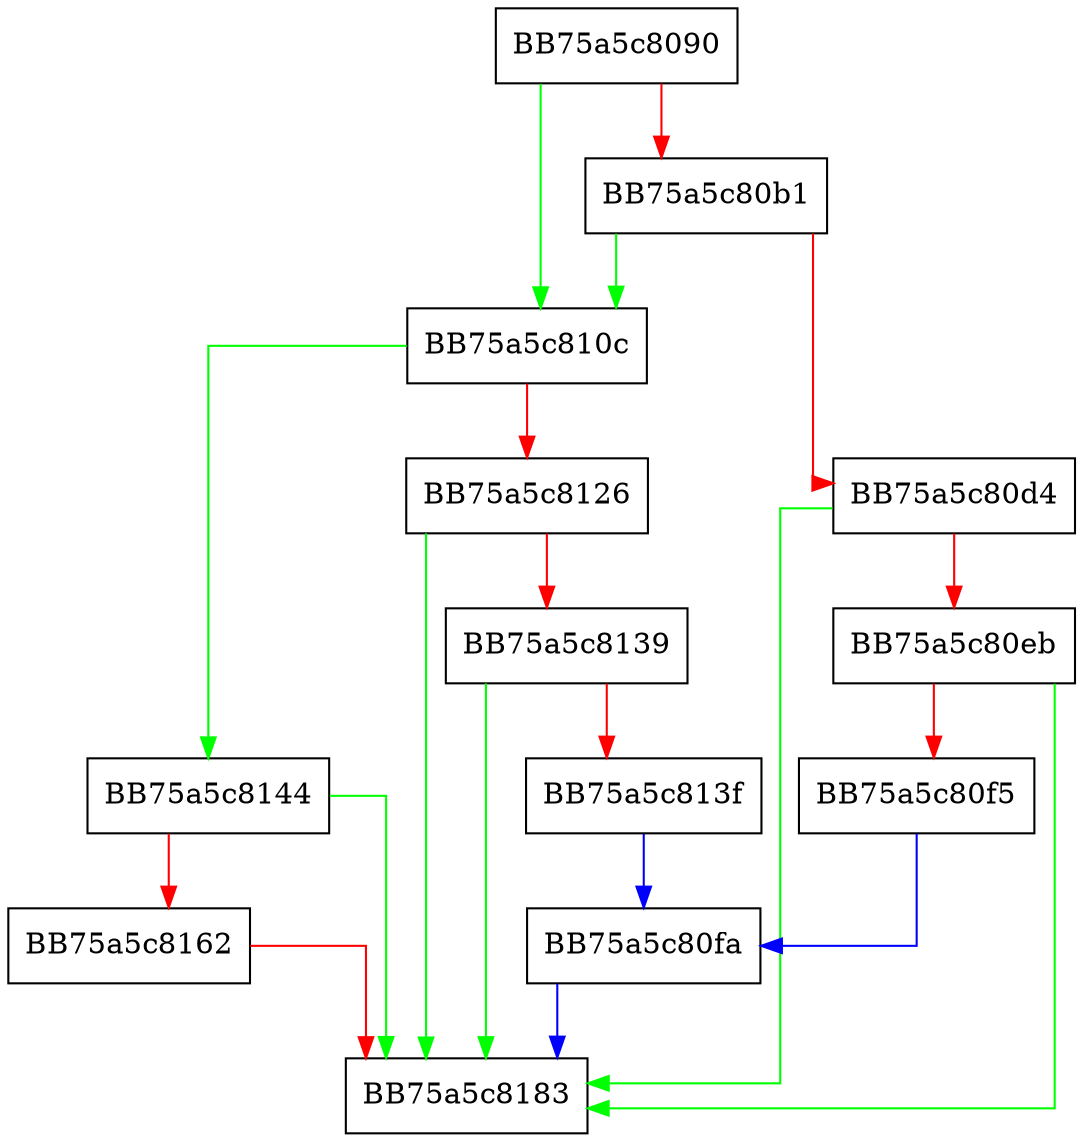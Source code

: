 digraph AddHeartbeatExclusion {
  node [shape="box"];
  graph [splines=ortho];
  BB75a5c8090 -> BB75a5c810c [color="green"];
  BB75a5c8090 -> BB75a5c80b1 [color="red"];
  BB75a5c80b1 -> BB75a5c810c [color="green"];
  BB75a5c80b1 -> BB75a5c80d4 [color="red"];
  BB75a5c80d4 -> BB75a5c8183 [color="green"];
  BB75a5c80d4 -> BB75a5c80eb [color="red"];
  BB75a5c80eb -> BB75a5c8183 [color="green"];
  BB75a5c80eb -> BB75a5c80f5 [color="red"];
  BB75a5c80f5 -> BB75a5c80fa [color="blue"];
  BB75a5c80fa -> BB75a5c8183 [color="blue"];
  BB75a5c810c -> BB75a5c8144 [color="green"];
  BB75a5c810c -> BB75a5c8126 [color="red"];
  BB75a5c8126 -> BB75a5c8183 [color="green"];
  BB75a5c8126 -> BB75a5c8139 [color="red"];
  BB75a5c8139 -> BB75a5c8183 [color="green"];
  BB75a5c8139 -> BB75a5c813f [color="red"];
  BB75a5c813f -> BB75a5c80fa [color="blue"];
  BB75a5c8144 -> BB75a5c8183 [color="green"];
  BB75a5c8144 -> BB75a5c8162 [color="red"];
  BB75a5c8162 -> BB75a5c8183 [color="red"];
}